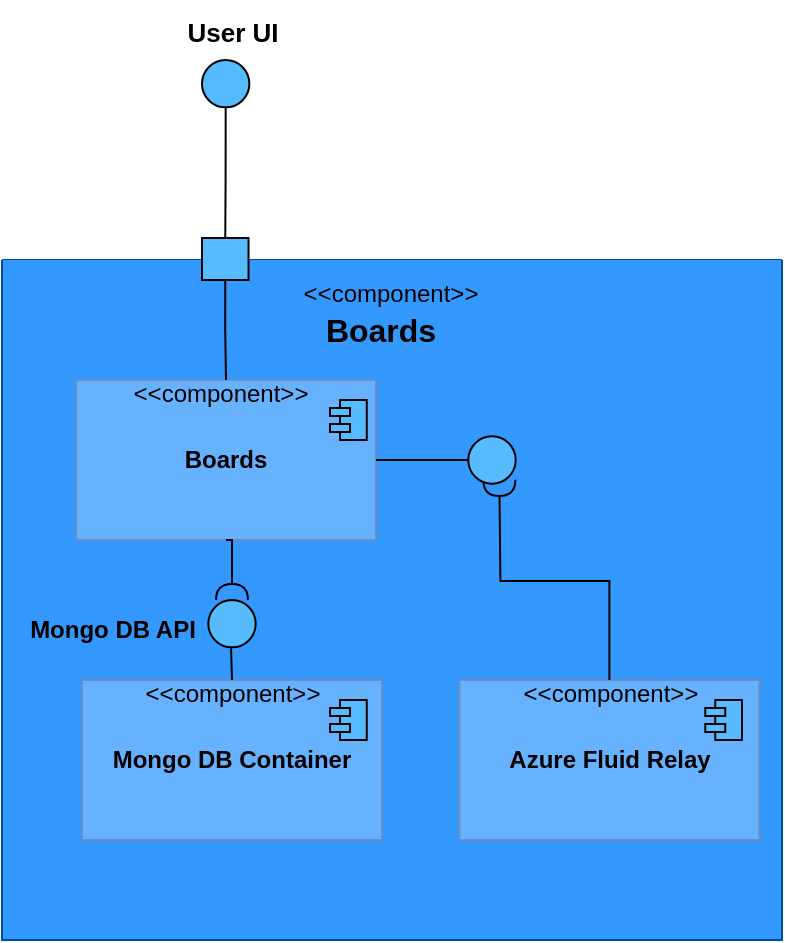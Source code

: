 <mxfile version="24.5.2" type="onedrive">
  <diagram name="Página-1" id="tFQ0IioImxomGTAI4rPe">
    <mxGraphModel grid="1" page="1" gridSize="10" guides="1" tooltips="1" connect="1" arrows="1" fold="1" pageScale="1" pageWidth="827" pageHeight="1169" math="0" shadow="0">
      <root>
        <mxCell id="0" />
        <mxCell id="1" parent="0" />
        <mxCell id="HO0n4zIoXuBjAdT6k9Gc-1" value="" style="swimlane;startSize=0;fillColor=#3399ff;strokeColor=#004C99;gradientColor=default;swimlaneFillColor=#3399FF;" vertex="1" parent="1">
          <mxGeometry x="560" y="180" width="390" height="340" as="geometry" />
        </mxCell>
        <mxCell id="HO0n4zIoXuBjAdT6k9Gc-2" value="&lt;b&gt;Boards&lt;/b&gt;" style="text;html=1;align=center;verticalAlign=middle;resizable=0;points=[];autosize=1;strokeColor=none;fillColor=none;fontSize=16;" vertex="1" parent="HO0n4zIoXuBjAdT6k9Gc-1">
          <mxGeometry x="148.68" y="20" width="80" height="30" as="geometry" />
        </mxCell>
        <mxCell id="HO0n4zIoXuBjAdT6k9Gc-3" value="&lt;font style=&quot;font-size: 12px;&quot;&gt;&amp;lt;&amp;lt;component&amp;gt;&amp;gt;&lt;/font&gt;" style="text;html=1;align=center;verticalAlign=middle;resizable=0;points=[];autosize=1;strokeColor=none;fillColor=none;fontSize=16;" vertex="1" parent="HO0n4zIoXuBjAdT6k9Gc-1">
          <mxGeometry x="138.68" width="110" height="30" as="geometry" />
        </mxCell>
        <mxCell id="HO0n4zIoXuBjAdT6k9Gc-4" value="&lt;b&gt;Boards&lt;/b&gt;" style="rounded=0;whiteSpace=wrap;html=1;fillColor=#66B2FF;strokeColor=#6c8ebf;" vertex="1" parent="HO0n4zIoXuBjAdT6k9Gc-1">
          <mxGeometry x="37" y="60" width="150" height="80" as="geometry" />
        </mxCell>
        <mxCell id="HO0n4zIoXuBjAdT6k9Gc-6" value="" style="shape=module;jettyWidth=10;jettyHeight=4;fillColor=#57BCFF;" vertex="1" parent="HO0n4zIoXuBjAdT6k9Gc-1">
          <mxGeometry x="164" y="70" width="18.38" height="20" as="geometry" />
        </mxCell>
        <mxCell id="HO0n4zIoXuBjAdT6k9Gc-7" value="&lt;b&gt;Mongo DB Container&lt;/b&gt;" style="rounded=0;whiteSpace=wrap;html=1;fillColor=#66B2FF;strokeColor=#6c8ebf;" vertex="1" parent="HO0n4zIoXuBjAdT6k9Gc-1">
          <mxGeometry x="40" y="210" width="150" height="80" as="geometry" />
        </mxCell>
        <mxCell id="HO0n4zIoXuBjAdT6k9Gc-8" value="&lt;font style=&quot;font-size: 12px;&quot;&gt;&amp;lt;&amp;lt;component&amp;gt;&amp;gt;&lt;/font&gt;" style="text;html=1;align=center;verticalAlign=middle;resizable=0;points=[];autosize=1;strokeColor=none;fillColor=none;fontSize=16;" vertex="1" parent="HO0n4zIoXuBjAdT6k9Gc-1">
          <mxGeometry x="60" y="200" width="110" height="30" as="geometry" />
        </mxCell>
        <mxCell id="HO0n4zIoXuBjAdT6k9Gc-9" value="" style="shape=module;jettyWidth=10;jettyHeight=4;fillColor=#57BCFF;" vertex="1" parent="HO0n4zIoXuBjAdT6k9Gc-1">
          <mxGeometry x="164" y="220" width="18.38" height="20" as="geometry" />
        </mxCell>
        <mxCell id="HO0n4zIoXuBjAdT6k9Gc-13" value="" style="fontStyle=1;align=center;verticalAlign=top;childLayout=stackLayout;horizontal=1;horizontalStack=0;resizeParent=1;resizeParentMax=0;resizeLast=0;marginBottom=0;fontColor=none;noLabel=1;fillColor=#57BCFF;" vertex="1" parent="HO0n4zIoXuBjAdT6k9Gc-1">
          <mxGeometry x="100" y="-11" width="23.26" height="21" as="geometry" />
        </mxCell>
        <mxCell id="HO0n4zIoXuBjAdT6k9Gc-14" value="&lt;b&gt;Azure Fluid Relay&lt;/b&gt;" style="rounded=0;whiteSpace=wrap;html=1;fillColor=#66B2FF;strokeColor=#6c8ebf;" vertex="1" parent="HO0n4zIoXuBjAdT6k9Gc-1">
          <mxGeometry x="228.68" y="210" width="150" height="80" as="geometry" />
        </mxCell>
        <mxCell id="HO0n4zIoXuBjAdT6k9Gc-15" value="&lt;font style=&quot;font-size: 12px;&quot;&gt;&amp;lt;&amp;lt;component&amp;gt;&amp;gt;&lt;/font&gt;" style="text;html=1;align=center;verticalAlign=middle;resizable=0;points=[];autosize=1;strokeColor=none;fillColor=none;fontSize=16;" vertex="1" parent="HO0n4zIoXuBjAdT6k9Gc-1">
          <mxGeometry x="248.68" y="200" width="110" height="30" as="geometry" />
        </mxCell>
        <mxCell id="HO0n4zIoXuBjAdT6k9Gc-16" value="" style="shape=module;jettyWidth=10;jettyHeight=4;fillColor=#57BCFF;" vertex="1" parent="HO0n4zIoXuBjAdT6k9Gc-1">
          <mxGeometry x="351.62" y="220" width="18.38" height="20" as="geometry" />
        </mxCell>
        <mxCell id="HO0n4zIoXuBjAdT6k9Gc-17" style="edgeStyle=orthogonalEdgeStyle;rounded=0;orthogonalLoop=1;jettySize=auto;html=1;endArrow=halfCircle;endFill=0;" edge="1" parent="HO0n4zIoXuBjAdT6k9Gc-1" source="HO0n4zIoXuBjAdT6k9Gc-14">
          <mxGeometry relative="1" as="geometry">
            <mxPoint x="263.68" y="230" as="sourcePoint" />
            <mxPoint x="248.68" y="110" as="targetPoint" />
            <Array as="points" />
          </mxGeometry>
        </mxCell>
        <mxCell id="HO0n4zIoXuBjAdT6k9Gc-18" value="" style="ellipse;whiteSpace=wrap;html=1;aspect=fixed;fillColor=#57BCFF;" vertex="1" parent="HO0n4zIoXuBjAdT6k9Gc-1">
          <mxGeometry x="233.16" y="88.16" width="23.684" height="23.684" as="geometry" />
        </mxCell>
        <mxCell id="HO0n4zIoXuBjAdT6k9Gc-19" style="edgeStyle=orthogonalEdgeStyle;rounded=0;orthogonalLoop=1;jettySize=auto;html=1;exitX=0;exitY=0.5;exitDx=0;exitDy=0;entryX=1;entryY=0.5;entryDx=0;entryDy=0;endArrow=none;endFill=0;" edge="1" parent="HO0n4zIoXuBjAdT6k9Gc-1" source="HO0n4zIoXuBjAdT6k9Gc-18" target="HO0n4zIoXuBjAdT6k9Gc-4">
          <mxGeometry relative="1" as="geometry">
            <mxPoint x="170" y="-80" as="sourcePoint" />
            <mxPoint x="169.573" y="-15.184" as="targetPoint" />
          </mxGeometry>
        </mxCell>
        <mxCell id="HO0n4zIoXuBjAdT6k9Gc-21" value="" style="ellipse;whiteSpace=wrap;html=1;aspect=fixed;fillColor=#57BCFF;" vertex="1" parent="HO0n4zIoXuBjAdT6k9Gc-1">
          <mxGeometry x="103.16" y="170" width="23.684" height="23.684" as="geometry" />
        </mxCell>
        <mxCell id="HO0n4zIoXuBjAdT6k9Gc-22" style="edgeStyle=orthogonalEdgeStyle;rounded=0;orthogonalLoop=1;jettySize=auto;html=1;endArrow=none;endFill=0;" edge="1" parent="HO0n4zIoXuBjAdT6k9Gc-1">
          <mxGeometry relative="1" as="geometry">
            <mxPoint x="114.5" y="193.68" as="sourcePoint" />
            <mxPoint x="115" y="210" as="targetPoint" />
            <Array as="points">
              <mxPoint x="115.5" y="193.68" />
            </Array>
          </mxGeometry>
        </mxCell>
        <mxCell id="HO0n4zIoXuBjAdT6k9Gc-23" style="edgeStyle=orthogonalEdgeStyle;rounded=0;orthogonalLoop=1;jettySize=auto;html=1;endArrow=halfCircle;endFill=0;entryX=0.5;entryY=0;entryDx=0;entryDy=0;exitX=0.5;exitY=1;exitDx=0;exitDy=0;" edge="1" parent="HO0n4zIoXuBjAdT6k9Gc-1" source="HO0n4zIoXuBjAdT6k9Gc-4" target="HO0n4zIoXuBjAdT6k9Gc-21">
          <mxGeometry relative="1" as="geometry">
            <mxPoint x="115" y="-69" as="sourcePoint" />
            <mxPoint x="106.844" y="171.842" as="targetPoint" />
            <Array as="points" />
          </mxGeometry>
        </mxCell>
        <mxCell id="HO0n4zIoXuBjAdT6k9Gc-31" value="&lt;b&gt;Mongo DB API&lt;/b&gt;" style="text;html=1;align=center;verticalAlign=middle;resizable=0;points=[];autosize=1;strokeColor=none;fillColor=none;" vertex="1" parent="HO0n4zIoXuBjAdT6k9Gc-1">
          <mxGeometry y="170" width="110" height="30" as="geometry" />
        </mxCell>
        <mxCell id="HO0n4zIoXuBjAdT6k9Gc-37" style="edgeStyle=orthogonalEdgeStyle;rounded=0;orthogonalLoop=1;jettySize=auto;html=1;exitX=0.5;exitY=1;exitDx=0;exitDy=0;endArrow=none;endFill=0;entryX=0.5;entryY=0;entryDx=0;entryDy=0;" edge="1" parent="HO0n4zIoXuBjAdT6k9Gc-1" source="HO0n4zIoXuBjAdT6k9Gc-13" target="HO0n4zIoXuBjAdT6k9Gc-4">
          <mxGeometry relative="1" as="geometry">
            <mxPoint x="122" y="-66" as="sourcePoint" />
            <mxPoint x="122" y="-1" as="targetPoint" />
            <Array as="points" />
          </mxGeometry>
        </mxCell>
        <mxCell id="HO0n4zIoXuBjAdT6k9Gc-5" value="&lt;font style=&quot;font-size: 12px;&quot;&gt;&amp;lt;&amp;lt;component&amp;gt;&amp;gt;&lt;/font&gt;" style="text;html=1;align=center;verticalAlign=middle;resizable=0;points=[];autosize=1;strokeColor=none;fillColor=none;fontSize=16;" vertex="1" parent="HO0n4zIoXuBjAdT6k9Gc-1">
          <mxGeometry x="54" y="50" width="110" height="30" as="geometry" />
        </mxCell>
        <mxCell id="HO0n4zIoXuBjAdT6k9Gc-27" value="" style="ellipse;whiteSpace=wrap;html=1;aspect=fixed;fillColor=#57BCFF;" vertex="1" parent="1">
          <mxGeometry x="660" y="80" width="23.684" height="23.684" as="geometry" />
        </mxCell>
        <mxCell id="HO0n4zIoXuBjAdT6k9Gc-28" style="edgeStyle=none;curved=1;rounded=0;orthogonalLoop=1;jettySize=auto;html=1;exitX=0.5;exitY=0;exitDx=0;exitDy=0;entryX=0.5;entryY=1;entryDx=0;entryDy=0;fontSize=12;shape=link;strokeColor=none;" edge="1" parent="1" source="HO0n4zIoXuBjAdT6k9Gc-13" target="HO0n4zIoXuBjAdT6k9Gc-27">
          <mxGeometry relative="1" as="geometry" />
        </mxCell>
        <mxCell id="HO0n4zIoXuBjAdT6k9Gc-29" style="edgeStyle=orthogonalEdgeStyle;rounded=0;orthogonalLoop=1;jettySize=auto;html=1;exitX=0.5;exitY=1;exitDx=0;exitDy=0;entryX=0.5;entryY=0;entryDx=0;entryDy=0;endArrow=none;endFill=0;" edge="1" parent="1" source="HO0n4zIoXuBjAdT6k9Gc-27" target="HO0n4zIoXuBjAdT6k9Gc-13">
          <mxGeometry relative="1" as="geometry">
            <mxPoint x="988.203" y="70" as="sourcePoint" />
            <mxPoint x="987.573" y="168.816" as="targetPoint" />
            <Array as="points">
              <mxPoint x="672" y="140" />
              <mxPoint x="672" y="140" />
            </Array>
          </mxGeometry>
        </mxCell>
        <mxCell id="HO0n4zIoXuBjAdT6k9Gc-30" value="&lt;b&gt;&lt;font style=&quot;font-size: 13px;&quot;&gt;User UI&lt;/font&gt;&lt;/b&gt;" style="text;html=1;align=center;verticalAlign=middle;resizable=0;points=[];autosize=1;strokeColor=none;fillColor=none;fontSize=16;" vertex="1" parent="1">
          <mxGeometry x="640" y="50" width="70" height="30" as="geometry" />
        </mxCell>
      </root>
    </mxGraphModel>
  </diagram>
</mxfile>
